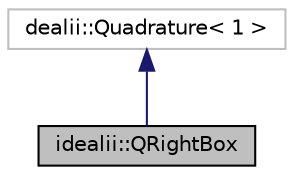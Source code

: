 digraph "idealii::QRightBox"
{
 // LATEX_PDF_SIZE
  edge [fontname="Helvetica",fontsize="10",labelfontname="Helvetica",labelfontsize="10"];
  node [fontname="Helvetica",fontsize="10",shape=record];
  Node1 [label="idealii::QRightBox",height=0.2,width=0.4,color="black", fillcolor="grey75", style="filled", fontcolor="black",tooltip="1D right box rule."];
  Node2 -> Node1 [dir="back",color="midnightblue",fontsize="10",style="solid",fontname="Helvetica"];
  Node2 [label="dealii::Quadrature\< 1 \>",height=0.2,width=0.4,color="grey75", fillcolor="white", style="filled",tooltip=" "];
}
